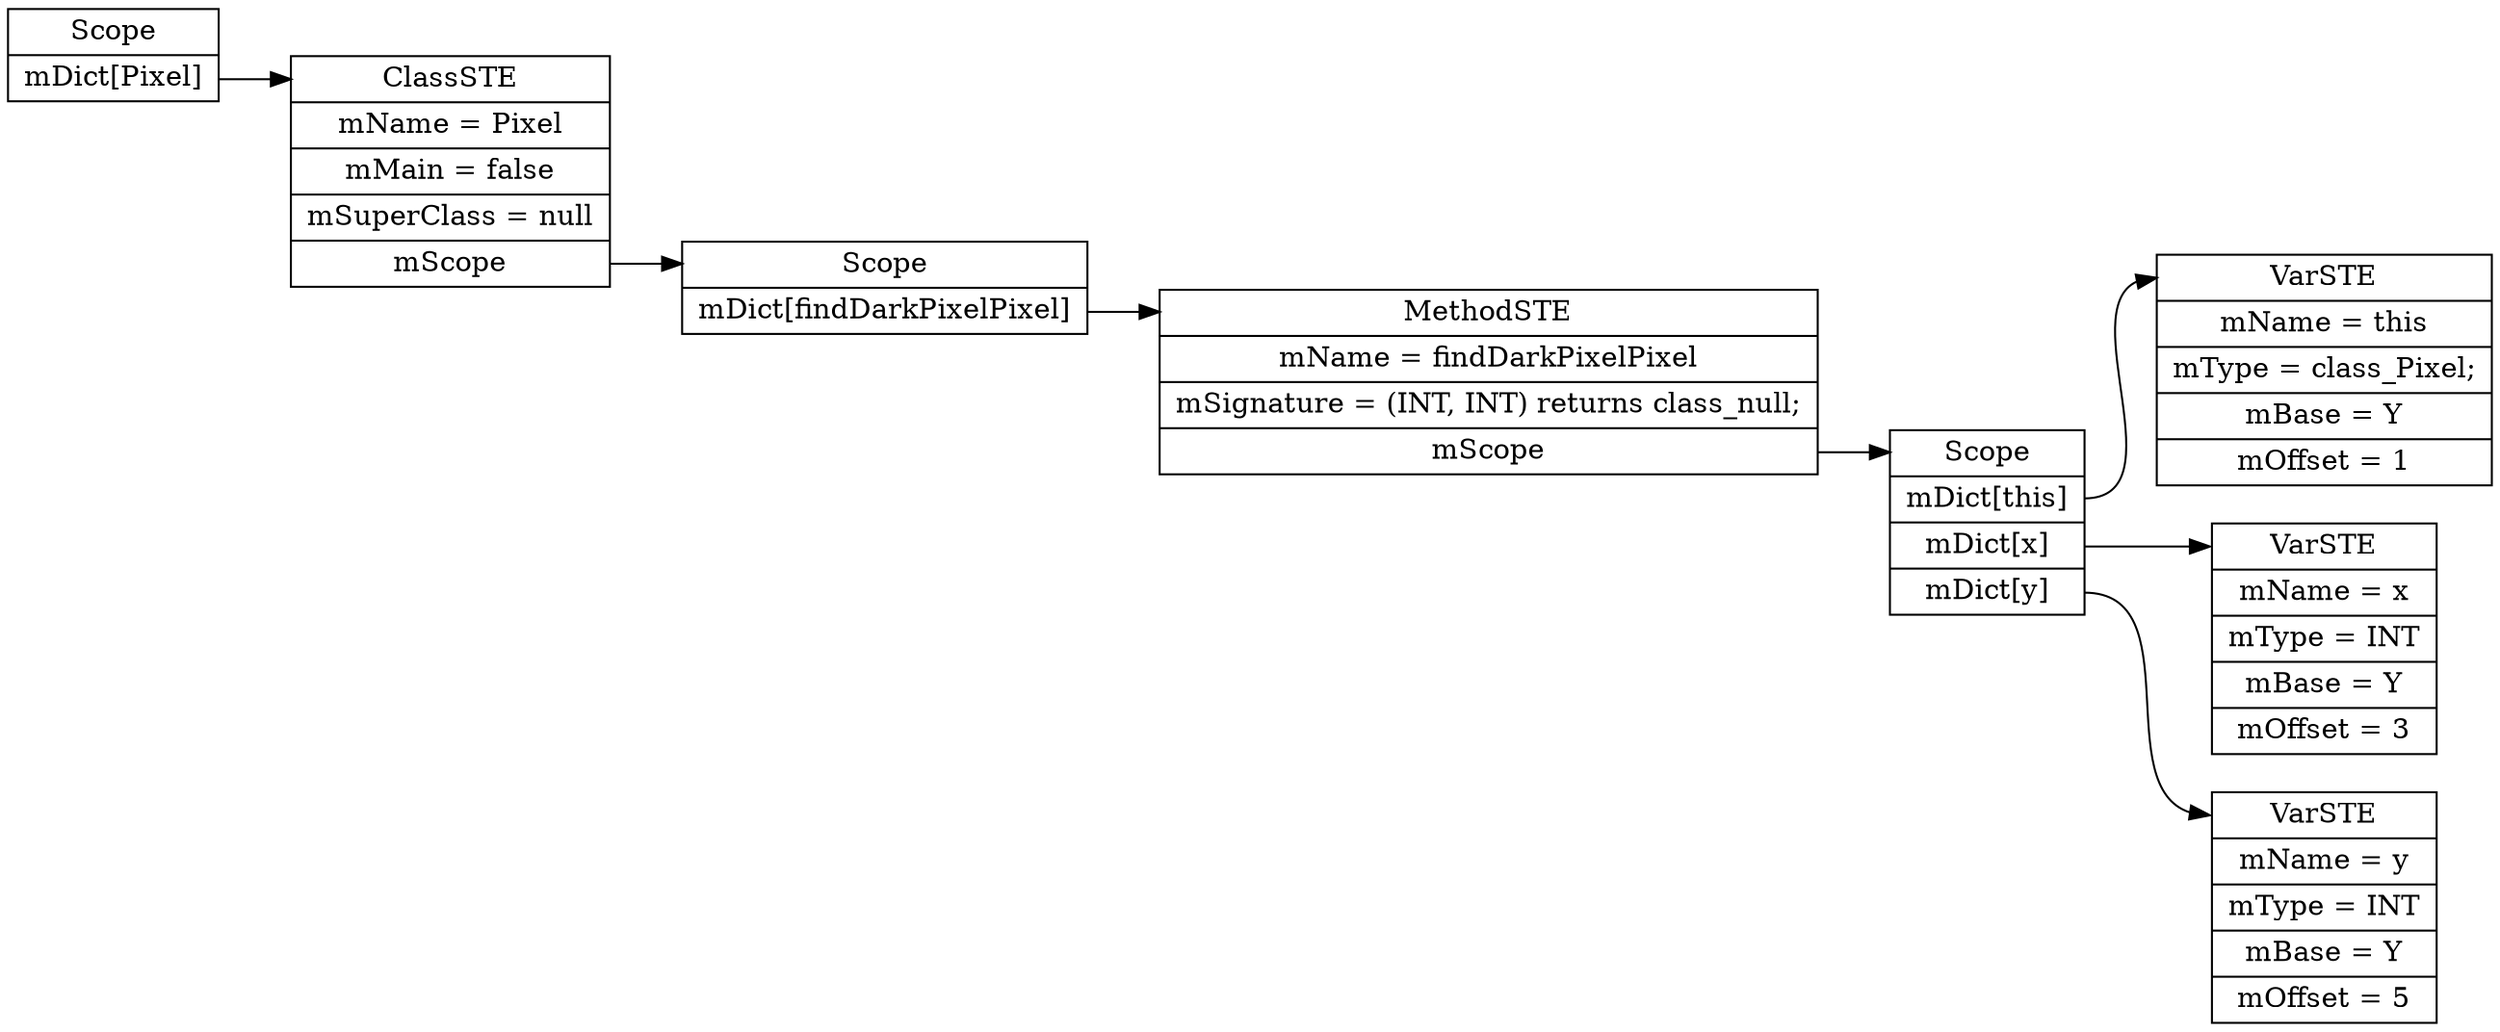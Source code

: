 digraph SymTable {
	graph [rankdir="LR"];
	node [shape=record];
	0 [label=" <f0> Scope | <f1> mDict\[Pixel\] "];
	0:<f1> -> 1:<f0>;
	1 [label=" <f0> ClassSTE | <f1> mName = Pixel| <f2> mMain = false| <f3> mSuperClass = null| <f4> mScope "];
	1:<f4> -> 2:<f0>;
	2 [label=" <f0> Scope | <f1> mDict\[findDarkPixelPixel\] "];
	2:<f1> -> 3:<f0>;
	3 [label=" <f0> MethodSTE | <f1> mName = findDarkPixelPixel| <f2> mSignature = (INT, INT) returns class_null;| <f3> mScope "];
	3:<f3> -> 4:<f0>;
	4 [label=" <f0> Scope | <f1> mDict\[this\] | <f2> mDict\[x\] | <f3> mDict\[y\] "];
	4:<f1> -> 5:<f0>;
	5 [label=" <f0> VarSTE | <f1> mName = this| <f2> mType = class_Pixel;| <f3> mBase = Y| <f4> mOffset = 1"];
	4:<f2> -> 6:<f0>;
	6 [label=" <f0> VarSTE | <f1> mName = x| <f2> mType = INT| <f3> mBase = Y| <f4> mOffset = 3"];
	4:<f3> -> 7:<f0>;
	7 [label=" <f0> VarSTE | <f1> mName = y| <f2> mType = INT| <f3> mBase = Y| <f4> mOffset = 5"];
}
